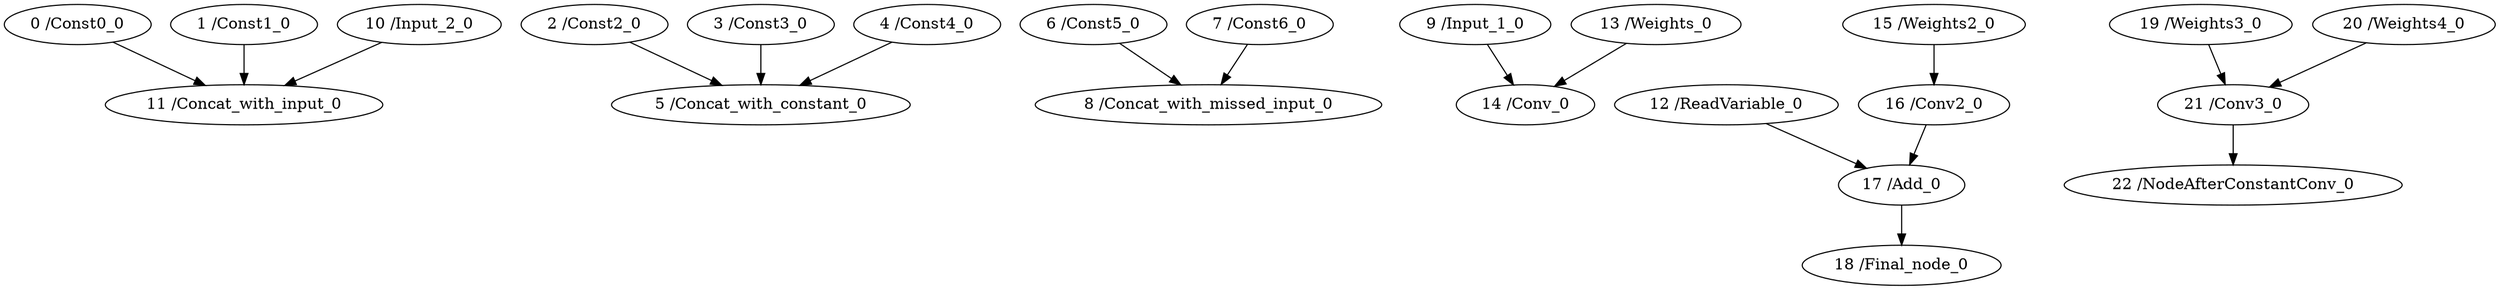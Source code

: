 strict digraph  {
"0 /Const0_0" [id=0, type=Const0];
"1 /Const1_0" [id=1, type=Const1];
"2 /Const2_0" [id=2, type=Const2];
"3 /Const3_0" [id=3, type=Const3];
"4 /Const4_0" [id=4, type=Const4];
"5 /Concat_with_constant_0" [id=5, type=Concat_with_constant];
"6 /Const5_0" [id=6, type=Const5];
"7 /Const6_0" [id=7, type=Const6];
"8 /Concat_with_missed_input_0" [id=8, type=Concat_with_missed_input];
"9 /Input_1_0" [id=9, type=Input_1];
"10 /Input_2_0" [id=10, type=Input_2];
"11 /Concat_with_input_0" [id=11, type=Concat_with_input];
"12 /ReadVariable_0" [id=12, type=ReadVariable];
"13 /Weights_0" [id=13, type=Weights];
"14 /Conv_0" [id=14, type=Conv];
"15 /Weights2_0" [id=15, type=Weights2];
"16 /Conv2_0" [id=16, type=Conv2];
"17 /Add_0" [id=17, type=Add];
"18 /Final_node_0" [id=18, type=Final_node];
"19 /Weights3_0" [id=19, type=Weights3];
"20 /Weights4_0" [id=20, type=Weights4];
"21 /Conv3_0" [id=21, type=Conv3];
"22 /NodeAfterConstantConv_0" [id=22, type=NodeAfterConstantConv];
"0 /Const0_0" -> "11 /Concat_with_input_0";
"1 /Const1_0" -> "11 /Concat_with_input_0";
"2 /Const2_0" -> "5 /Concat_with_constant_0";
"3 /Const3_0" -> "5 /Concat_with_constant_0";
"4 /Const4_0" -> "5 /Concat_with_constant_0";
"6 /Const5_0" -> "8 /Concat_with_missed_input_0";
"7 /Const6_0" -> "8 /Concat_with_missed_input_0";
"9 /Input_1_0" -> "14 /Conv_0";
"10 /Input_2_0" -> "11 /Concat_with_input_0";
"12 /ReadVariable_0" -> "17 /Add_0";
"13 /Weights_0" -> "14 /Conv_0";
"15 /Weights2_0" -> "16 /Conv2_0";
"16 /Conv2_0" -> "17 /Add_0";
"17 /Add_0" -> "18 /Final_node_0";
"19 /Weights3_0" -> "21 /Conv3_0";
"20 /Weights4_0" -> "21 /Conv3_0";
"21 /Conv3_0" -> "22 /NodeAfterConstantConv_0";
}
